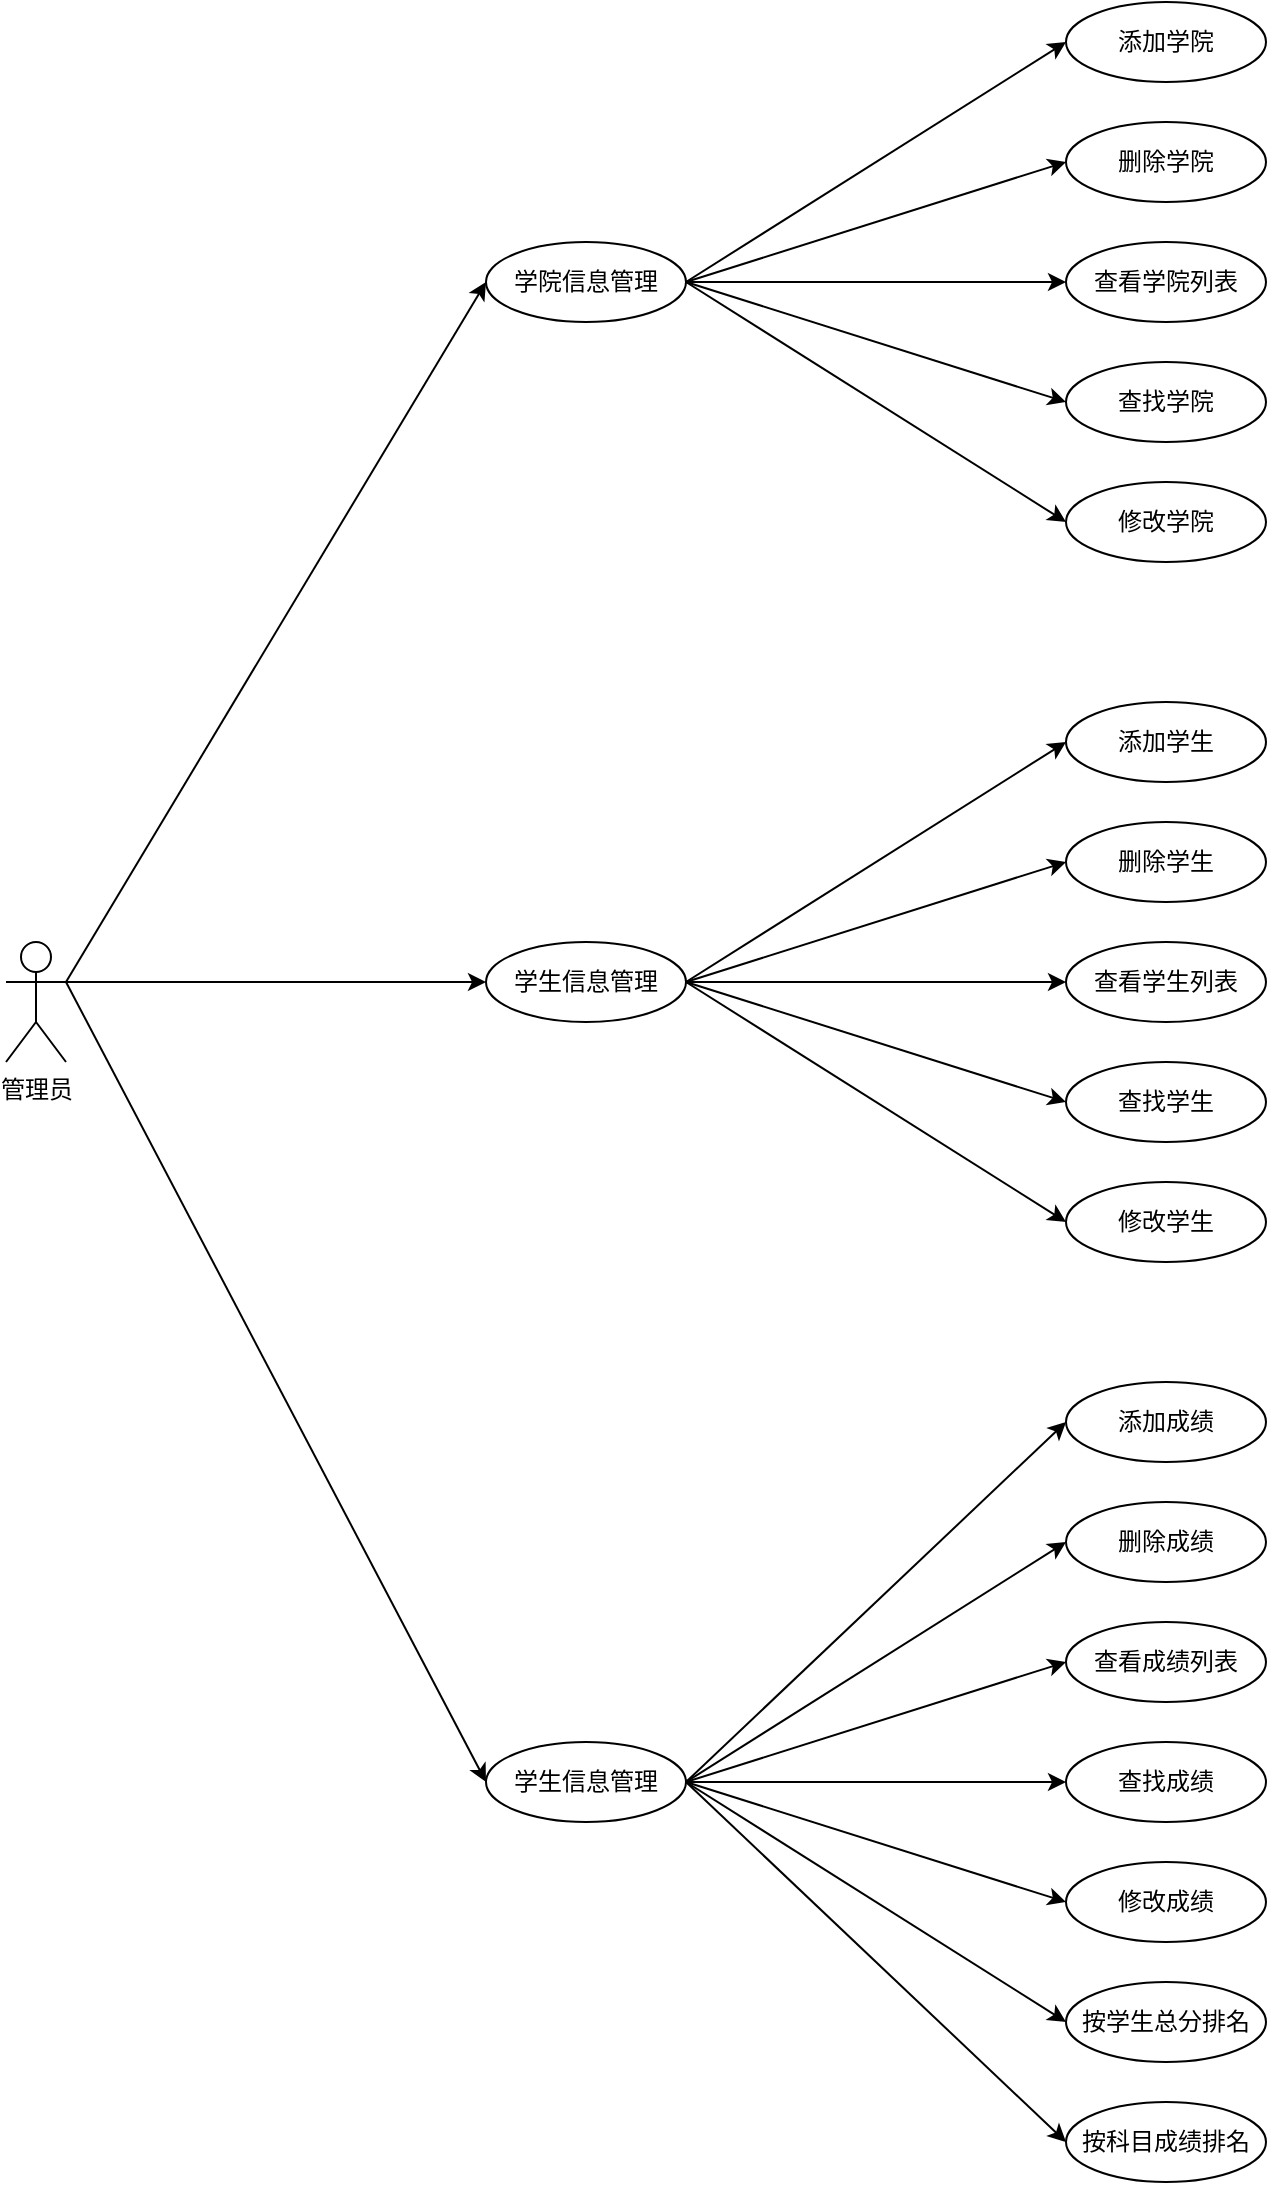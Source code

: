 <mxfile version="27.1.5">
  <diagram name="第 1 页" id="XEIQrBkzCcARnTSISdSL">
    <mxGraphModel dx="1737" dy="970" grid="1" gridSize="10" guides="1" tooltips="1" connect="1" arrows="1" fold="1" page="1" pageScale="1" pageWidth="827" pageHeight="1169" math="0" shadow="0">
      <root>
        <mxCell id="0" />
        <mxCell id="1" parent="0" />
        <mxCell id="30iJA4O2DQZWHNPFVhoe-28" style="edgeStyle=none;rounded=0;orthogonalLoop=1;jettySize=auto;html=1;exitX=1;exitY=0.333;exitDx=0;exitDy=0;exitPerimeter=0;entryX=0;entryY=0.5;entryDx=0;entryDy=0;" edge="1" parent="1" source="30iJA4O2DQZWHNPFVhoe-1" target="30iJA4O2DQZWHNPFVhoe-4">
          <mxGeometry relative="1" as="geometry">
            <mxPoint x="70" y="500" as="sourcePoint" />
          </mxGeometry>
        </mxCell>
        <mxCell id="30iJA4O2DQZWHNPFVhoe-29" style="edgeStyle=none;rounded=0;orthogonalLoop=1;jettySize=auto;html=1;exitX=1;exitY=0.333;exitDx=0;exitDy=0;exitPerimeter=0;entryX=0;entryY=0.5;entryDx=0;entryDy=0;" edge="1" parent="1" source="30iJA4O2DQZWHNPFVhoe-1" target="30iJA4O2DQZWHNPFVhoe-5">
          <mxGeometry relative="1" as="geometry" />
        </mxCell>
        <mxCell id="30iJA4O2DQZWHNPFVhoe-31" style="edgeStyle=none;rounded=0;orthogonalLoop=1;jettySize=auto;html=1;exitX=1;exitY=0.333;exitDx=0;exitDy=0;exitPerimeter=0;entryX=0;entryY=0.5;entryDx=0;entryDy=0;" edge="1" parent="1" source="30iJA4O2DQZWHNPFVhoe-1" target="30iJA4O2DQZWHNPFVhoe-25">
          <mxGeometry relative="1" as="geometry" />
        </mxCell>
        <mxCell id="30iJA4O2DQZWHNPFVhoe-1" value="管理员" style="shape=umlActor;verticalLabelPosition=bottom;verticalAlign=top;html=1;outlineConnect=0;" vertex="1" parent="1">
          <mxGeometry x="40" y="490" width="30" height="60" as="geometry" />
        </mxCell>
        <mxCell id="30iJA4O2DQZWHNPFVhoe-32" style="edgeStyle=none;rounded=0;orthogonalLoop=1;jettySize=auto;html=1;exitX=1;exitY=0.5;exitDx=0;exitDy=0;entryX=0;entryY=0.5;entryDx=0;entryDy=0;" edge="1" parent="1" source="30iJA4O2DQZWHNPFVhoe-4" target="30iJA4O2DQZWHNPFVhoe-7">
          <mxGeometry relative="1" as="geometry" />
        </mxCell>
        <mxCell id="30iJA4O2DQZWHNPFVhoe-33" style="edgeStyle=none;rounded=0;orthogonalLoop=1;jettySize=auto;html=1;exitX=1;exitY=0.5;exitDx=0;exitDy=0;entryX=0;entryY=0.5;entryDx=0;entryDy=0;" edge="1" parent="1" source="30iJA4O2DQZWHNPFVhoe-4" target="30iJA4O2DQZWHNPFVhoe-9">
          <mxGeometry relative="1" as="geometry" />
        </mxCell>
        <mxCell id="30iJA4O2DQZWHNPFVhoe-34" style="edgeStyle=none;rounded=0;orthogonalLoop=1;jettySize=auto;html=1;exitX=1;exitY=0.5;exitDx=0;exitDy=0;entryX=0;entryY=0.5;entryDx=0;entryDy=0;" edge="1" parent="1" source="30iJA4O2DQZWHNPFVhoe-4" target="30iJA4O2DQZWHNPFVhoe-8">
          <mxGeometry relative="1" as="geometry" />
        </mxCell>
        <mxCell id="30iJA4O2DQZWHNPFVhoe-35" style="edgeStyle=none;rounded=0;orthogonalLoop=1;jettySize=auto;html=1;exitX=1;exitY=0.5;exitDx=0;exitDy=0;entryX=0;entryY=0.5;entryDx=0;entryDy=0;" edge="1" parent="1" source="30iJA4O2DQZWHNPFVhoe-4" target="30iJA4O2DQZWHNPFVhoe-10">
          <mxGeometry relative="1" as="geometry" />
        </mxCell>
        <mxCell id="30iJA4O2DQZWHNPFVhoe-36" style="edgeStyle=none;rounded=0;orthogonalLoop=1;jettySize=auto;html=1;exitX=1;exitY=0.5;exitDx=0;exitDy=0;entryX=0;entryY=0.5;entryDx=0;entryDy=0;" edge="1" parent="1" source="30iJA4O2DQZWHNPFVhoe-4" target="30iJA4O2DQZWHNPFVhoe-11">
          <mxGeometry relative="1" as="geometry" />
        </mxCell>
        <mxCell id="30iJA4O2DQZWHNPFVhoe-4" value="学院信息管理" style="ellipse;whiteSpace=wrap;html=1;" vertex="1" parent="1">
          <mxGeometry x="280" y="140" width="100" height="40" as="geometry" />
        </mxCell>
        <mxCell id="30iJA4O2DQZWHNPFVhoe-37" style="edgeStyle=none;rounded=0;orthogonalLoop=1;jettySize=auto;html=1;exitX=1;exitY=0.5;exitDx=0;exitDy=0;entryX=0;entryY=0.5;entryDx=0;entryDy=0;" edge="1" parent="1" source="30iJA4O2DQZWHNPFVhoe-5" target="30iJA4O2DQZWHNPFVhoe-12">
          <mxGeometry relative="1" as="geometry" />
        </mxCell>
        <mxCell id="30iJA4O2DQZWHNPFVhoe-38" style="edgeStyle=none;rounded=0;orthogonalLoop=1;jettySize=auto;html=1;exitX=1;exitY=0.5;exitDx=0;exitDy=0;entryX=0;entryY=0.5;entryDx=0;entryDy=0;" edge="1" parent="1" source="30iJA4O2DQZWHNPFVhoe-5" target="30iJA4O2DQZWHNPFVhoe-14">
          <mxGeometry relative="1" as="geometry" />
        </mxCell>
        <mxCell id="30iJA4O2DQZWHNPFVhoe-39" style="edgeStyle=none;rounded=0;orthogonalLoop=1;jettySize=auto;html=1;exitX=1;exitY=0.5;exitDx=0;exitDy=0;entryX=0;entryY=0.5;entryDx=0;entryDy=0;" edge="1" parent="1" source="30iJA4O2DQZWHNPFVhoe-5" target="30iJA4O2DQZWHNPFVhoe-13">
          <mxGeometry relative="1" as="geometry" />
        </mxCell>
        <mxCell id="30iJA4O2DQZWHNPFVhoe-40" style="edgeStyle=none;rounded=0;orthogonalLoop=1;jettySize=auto;html=1;exitX=1;exitY=0.5;exitDx=0;exitDy=0;entryX=0;entryY=0.5;entryDx=0;entryDy=0;" edge="1" parent="1" source="30iJA4O2DQZWHNPFVhoe-5" target="30iJA4O2DQZWHNPFVhoe-15">
          <mxGeometry relative="1" as="geometry" />
        </mxCell>
        <mxCell id="30iJA4O2DQZWHNPFVhoe-41" style="edgeStyle=none;rounded=0;orthogonalLoop=1;jettySize=auto;html=1;exitX=1;exitY=0.5;exitDx=0;exitDy=0;entryX=0;entryY=0.5;entryDx=0;entryDy=0;" edge="1" parent="1" source="30iJA4O2DQZWHNPFVhoe-5" target="30iJA4O2DQZWHNPFVhoe-16">
          <mxGeometry relative="1" as="geometry" />
        </mxCell>
        <mxCell id="30iJA4O2DQZWHNPFVhoe-5" value="学生信息管理" style="ellipse;whiteSpace=wrap;html=1;" vertex="1" parent="1">
          <mxGeometry x="280" y="490" width="100" height="40" as="geometry" />
        </mxCell>
        <mxCell id="30iJA4O2DQZWHNPFVhoe-7" value="添加学院" style="ellipse;whiteSpace=wrap;html=1;" vertex="1" parent="1">
          <mxGeometry x="570" y="20" width="100" height="40" as="geometry" />
        </mxCell>
        <mxCell id="30iJA4O2DQZWHNPFVhoe-8" value="查看学院列表" style="ellipse;whiteSpace=wrap;html=1;" vertex="1" parent="1">
          <mxGeometry x="570" y="140" width="100" height="40" as="geometry" />
        </mxCell>
        <mxCell id="30iJA4O2DQZWHNPFVhoe-9" value="删除学院" style="ellipse;whiteSpace=wrap;html=1;" vertex="1" parent="1">
          <mxGeometry x="570" y="80" width="100" height="40" as="geometry" />
        </mxCell>
        <mxCell id="30iJA4O2DQZWHNPFVhoe-10" value="查找学院" style="ellipse;whiteSpace=wrap;html=1;" vertex="1" parent="1">
          <mxGeometry x="570" y="200" width="100" height="40" as="geometry" />
        </mxCell>
        <mxCell id="30iJA4O2DQZWHNPFVhoe-11" value="修改学院" style="ellipse;whiteSpace=wrap;html=1;" vertex="1" parent="1">
          <mxGeometry x="570" y="260" width="100" height="40" as="geometry" />
        </mxCell>
        <mxCell id="30iJA4O2DQZWHNPFVhoe-12" value="添加学生" style="ellipse;whiteSpace=wrap;html=1;" vertex="1" parent="1">
          <mxGeometry x="570" y="370" width="100" height="40" as="geometry" />
        </mxCell>
        <mxCell id="30iJA4O2DQZWHNPFVhoe-13" value="查看学生列表" style="ellipse;whiteSpace=wrap;html=1;" vertex="1" parent="1">
          <mxGeometry x="570" y="490" width="100" height="40" as="geometry" />
        </mxCell>
        <mxCell id="30iJA4O2DQZWHNPFVhoe-14" value="删除学生" style="ellipse;whiteSpace=wrap;html=1;" vertex="1" parent="1">
          <mxGeometry x="570" y="430" width="100" height="40" as="geometry" />
        </mxCell>
        <mxCell id="30iJA4O2DQZWHNPFVhoe-15" value="查找学生" style="ellipse;whiteSpace=wrap;html=1;" vertex="1" parent="1">
          <mxGeometry x="570" y="550" width="100" height="40" as="geometry" />
        </mxCell>
        <mxCell id="30iJA4O2DQZWHNPFVhoe-16" value="修改学生" style="ellipse;whiteSpace=wrap;html=1;" vertex="1" parent="1">
          <mxGeometry x="570" y="610" width="100" height="40" as="geometry" />
        </mxCell>
        <mxCell id="30iJA4O2DQZWHNPFVhoe-18" value="添加成绩" style="ellipse;whiteSpace=wrap;html=1;" vertex="1" parent="1">
          <mxGeometry x="570" y="710" width="100" height="40" as="geometry" />
        </mxCell>
        <mxCell id="30iJA4O2DQZWHNPFVhoe-19" value="查看成绩列表" style="ellipse;whiteSpace=wrap;html=1;" vertex="1" parent="1">
          <mxGeometry x="570" y="830" width="100" height="40" as="geometry" />
        </mxCell>
        <mxCell id="30iJA4O2DQZWHNPFVhoe-20" value="删除成绩" style="ellipse;whiteSpace=wrap;html=1;" vertex="1" parent="1">
          <mxGeometry x="570" y="770" width="100" height="40" as="geometry" />
        </mxCell>
        <mxCell id="30iJA4O2DQZWHNPFVhoe-21" value="查找成绩" style="ellipse;whiteSpace=wrap;html=1;" vertex="1" parent="1">
          <mxGeometry x="570" y="890" width="100" height="40" as="geometry" />
        </mxCell>
        <mxCell id="30iJA4O2DQZWHNPFVhoe-22" value="修改成绩" style="ellipse;whiteSpace=wrap;html=1;" vertex="1" parent="1">
          <mxGeometry x="570" y="950" width="100" height="40" as="geometry" />
        </mxCell>
        <mxCell id="30iJA4O2DQZWHNPFVhoe-23" value="按学生总分排名" style="ellipse;whiteSpace=wrap;html=1;" vertex="1" parent="1">
          <mxGeometry x="570" y="1010" width="100" height="40" as="geometry" />
        </mxCell>
        <mxCell id="30iJA4O2DQZWHNPFVhoe-24" value="按科目成绩排名" style="ellipse;whiteSpace=wrap;html=1;" vertex="1" parent="1">
          <mxGeometry x="570" y="1070" width="100" height="40" as="geometry" />
        </mxCell>
        <mxCell id="30iJA4O2DQZWHNPFVhoe-42" style="edgeStyle=none;rounded=0;orthogonalLoop=1;jettySize=auto;html=1;exitX=1;exitY=0.5;exitDx=0;exitDy=0;entryX=0;entryY=0.5;entryDx=0;entryDy=0;" edge="1" parent="1" source="30iJA4O2DQZWHNPFVhoe-25" target="30iJA4O2DQZWHNPFVhoe-18">
          <mxGeometry relative="1" as="geometry" />
        </mxCell>
        <mxCell id="30iJA4O2DQZWHNPFVhoe-43" style="edgeStyle=none;rounded=0;orthogonalLoop=1;jettySize=auto;html=1;exitX=1;exitY=0.5;exitDx=0;exitDy=0;entryX=0;entryY=0.5;entryDx=0;entryDy=0;" edge="1" parent="1" source="30iJA4O2DQZWHNPFVhoe-25" target="30iJA4O2DQZWHNPFVhoe-20">
          <mxGeometry relative="1" as="geometry" />
        </mxCell>
        <mxCell id="30iJA4O2DQZWHNPFVhoe-44" style="edgeStyle=none;rounded=0;orthogonalLoop=1;jettySize=auto;html=1;exitX=1;exitY=0.5;exitDx=0;exitDy=0;entryX=0;entryY=0.5;entryDx=0;entryDy=0;" edge="1" parent="1" source="30iJA4O2DQZWHNPFVhoe-25" target="30iJA4O2DQZWHNPFVhoe-19">
          <mxGeometry relative="1" as="geometry" />
        </mxCell>
        <mxCell id="30iJA4O2DQZWHNPFVhoe-45" style="edgeStyle=none;rounded=0;orthogonalLoop=1;jettySize=auto;html=1;exitX=1;exitY=0.5;exitDx=0;exitDy=0;entryX=0;entryY=0.5;entryDx=0;entryDy=0;" edge="1" parent="1" source="30iJA4O2DQZWHNPFVhoe-25" target="30iJA4O2DQZWHNPFVhoe-21">
          <mxGeometry relative="1" as="geometry" />
        </mxCell>
        <mxCell id="30iJA4O2DQZWHNPFVhoe-46" style="edgeStyle=none;rounded=0;orthogonalLoop=1;jettySize=auto;html=1;exitX=1;exitY=0.5;exitDx=0;exitDy=0;entryX=0;entryY=0.5;entryDx=0;entryDy=0;" edge="1" parent="1" source="30iJA4O2DQZWHNPFVhoe-25" target="30iJA4O2DQZWHNPFVhoe-22">
          <mxGeometry relative="1" as="geometry" />
        </mxCell>
        <mxCell id="30iJA4O2DQZWHNPFVhoe-47" style="edgeStyle=none;rounded=0;orthogonalLoop=1;jettySize=auto;html=1;exitX=1;exitY=0.5;exitDx=0;exitDy=0;entryX=0;entryY=0.5;entryDx=0;entryDy=0;" edge="1" parent="1" source="30iJA4O2DQZWHNPFVhoe-25" target="30iJA4O2DQZWHNPFVhoe-23">
          <mxGeometry relative="1" as="geometry" />
        </mxCell>
        <mxCell id="30iJA4O2DQZWHNPFVhoe-48" style="edgeStyle=none;rounded=0;orthogonalLoop=1;jettySize=auto;html=1;exitX=1;exitY=0.5;exitDx=0;exitDy=0;entryX=0;entryY=0.5;entryDx=0;entryDy=0;" edge="1" parent="1" source="30iJA4O2DQZWHNPFVhoe-25" target="30iJA4O2DQZWHNPFVhoe-24">
          <mxGeometry relative="1" as="geometry" />
        </mxCell>
        <mxCell id="30iJA4O2DQZWHNPFVhoe-25" value="学生信息管理" style="ellipse;whiteSpace=wrap;html=1;" vertex="1" parent="1">
          <mxGeometry x="280" y="890" width="100" height="40" as="geometry" />
        </mxCell>
      </root>
    </mxGraphModel>
  </diagram>
</mxfile>
